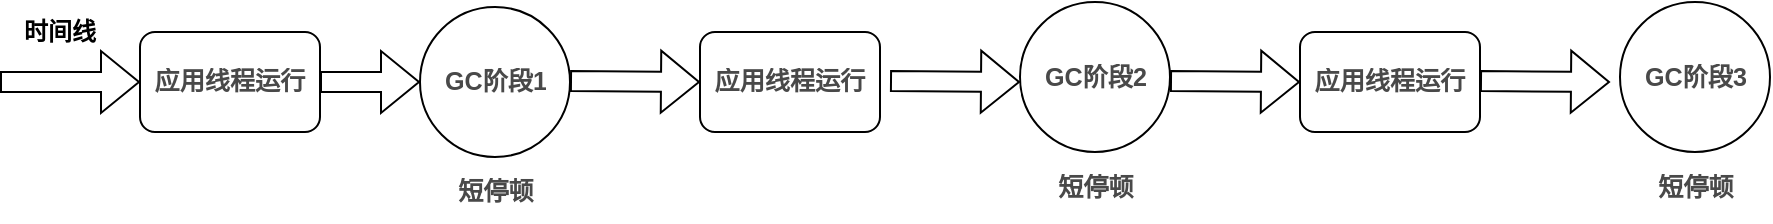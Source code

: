 <mxfile version="27.2.0">
  <diagram name="第 1 页" id="8PLq87wcv36vuOXrZxpp">
    <mxGraphModel dx="1025" dy="447" grid="1" gridSize="10" guides="1" tooltips="1" connect="1" arrows="1" fold="1" page="1" pageScale="1" pageWidth="827" pageHeight="1169" math="0" shadow="0">
      <root>
        <mxCell id="0" />
        <mxCell id="1" parent="0" />
        <mxCell id="Kq-eYMaamUYHUMV9ObHy-2" value="&lt;b&gt;时间线&lt;/b&gt;" style="text;strokeColor=none;align=center;fillColor=none;html=1;verticalAlign=middle;whiteSpace=wrap;rounded=0;" vertex="1" parent="1">
          <mxGeometry x="60" y="520" width="60" height="30" as="geometry" />
        </mxCell>
        <mxCell id="Kq-eYMaamUYHUMV9ObHy-4" value="" style="shape=flexArrow;endArrow=classic;html=1;rounded=0;" edge="1" parent="1" target="Kq-eYMaamUYHUMV9ObHy-3">
          <mxGeometry width="50" height="50" relative="1" as="geometry">
            <mxPoint x="60" y="560" as="sourcePoint" />
            <mxPoint x="980" y="560" as="targetPoint" />
          </mxGeometry>
        </mxCell>
        <mxCell id="Kq-eYMaamUYHUMV9ObHy-8" value="" style="shape=flexArrow;endArrow=classic;html=1;rounded=0;" edge="1" parent="1" source="Kq-eYMaamUYHUMV9ObHy-3" target="Kq-eYMaamUYHUMV9ObHy-6">
          <mxGeometry width="50" height="50" relative="1" as="geometry">
            <mxPoint x="220" y="560" as="sourcePoint" />
            <mxPoint x="980" y="560" as="targetPoint" />
          </mxGeometry>
        </mxCell>
        <mxCell id="Kq-eYMaamUYHUMV9ObHy-14" value="" style="group" vertex="1" connectable="0" parent="1">
          <mxGeometry x="130" y="535" width="90" height="50" as="geometry" />
        </mxCell>
        <mxCell id="Kq-eYMaamUYHUMV9ObHy-17" value="" style="group" vertex="1" connectable="0" parent="Kq-eYMaamUYHUMV9ObHy-14">
          <mxGeometry width="90" height="50" as="geometry" />
        </mxCell>
        <mxCell id="Kq-eYMaamUYHUMV9ObHy-3" value="" style="rounded=1;whiteSpace=wrap;html=1;" vertex="1" parent="Kq-eYMaamUYHUMV9ObHy-17">
          <mxGeometry width="90" height="50" as="geometry" />
        </mxCell>
        <mxCell id="Kq-eYMaamUYHUMV9ObHy-5" value="&lt;pre style=&quot;font-family: var(--ds-font-family-code); overflow: auto; padding: calc(var(--ds-md-zoom)*8px)calc(var(--ds-md-zoom)*12px); text-wrap: wrap; word-break: break-all; color: rgb(73, 73, 73); font-size: 12.573px; text-align: start; margin-top: 0px !important; margin-bottom: 0px !important;&quot;&gt;&lt;b&gt;应用线程运行&lt;/b&gt;&lt;/pre&gt;" style="text;strokeColor=none;align=center;fillColor=none;html=1;verticalAlign=middle;whiteSpace=wrap;rounded=0;" vertex="1" parent="Kq-eYMaamUYHUMV9ObHy-17">
          <mxGeometry x="5" y="10" width="80" height="30" as="geometry" />
        </mxCell>
        <mxCell id="Kq-eYMaamUYHUMV9ObHy-20" value="" style="group" vertex="1" connectable="0" parent="1">
          <mxGeometry x="410" y="535" width="90" height="50" as="geometry" />
        </mxCell>
        <mxCell id="Kq-eYMaamUYHUMV9ObHy-21" value="" style="group" vertex="1" connectable="0" parent="Kq-eYMaamUYHUMV9ObHy-20">
          <mxGeometry width="90" height="50" as="geometry" />
        </mxCell>
        <mxCell id="Kq-eYMaamUYHUMV9ObHy-22" value="" style="rounded=1;whiteSpace=wrap;html=1;" vertex="1" parent="Kq-eYMaamUYHUMV9ObHy-21">
          <mxGeometry width="90" height="50" as="geometry" />
        </mxCell>
        <mxCell id="Kq-eYMaamUYHUMV9ObHy-23" value="&lt;pre style=&quot;font-family: var(--ds-font-family-code); overflow: auto; padding: calc(var(--ds-md-zoom)*8px)calc(var(--ds-md-zoom)*12px); text-wrap: wrap; word-break: break-all; color: rgb(73, 73, 73); font-size: 12.573px; text-align: start; margin-top: 0px !important; margin-bottom: 0px !important;&quot;&gt;&lt;b&gt;应用线程运行&lt;/b&gt;&lt;/pre&gt;" style="text;strokeColor=none;align=center;fillColor=none;html=1;verticalAlign=middle;whiteSpace=wrap;rounded=0;" vertex="1" parent="Kq-eYMaamUYHUMV9ObHy-21">
          <mxGeometry x="5" y="10" width="80" height="30" as="geometry" />
        </mxCell>
        <mxCell id="Kq-eYMaamUYHUMV9ObHy-25" value="" style="group" vertex="1" connectable="0" parent="1">
          <mxGeometry x="270" y="522.5" width="75" height="107.5" as="geometry" />
        </mxCell>
        <mxCell id="Kq-eYMaamUYHUMV9ObHy-6" value="" style="ellipse;whiteSpace=wrap;html=1;aspect=fixed;" vertex="1" parent="Kq-eYMaamUYHUMV9ObHy-25">
          <mxGeometry width="75" height="75" as="geometry" />
        </mxCell>
        <mxCell id="Kq-eYMaamUYHUMV9ObHy-9" value="&lt;pre style=&quot;font-family: var(--ds-font-family-code); overflow: auto; padding: calc(var(--ds-md-zoom)*8px)calc(var(--ds-md-zoom)*12px); text-wrap: wrap; word-break: break-all; color: rgb(73, 73, 73); font-size: 12.573px; text-align: start; margin-top: 0px !important; margin-bottom: 0px !important;&quot;&gt;&lt;b&gt;GC阶段1&lt;/b&gt;&lt;/pre&gt;" style="text;strokeColor=none;align=center;fillColor=none;html=1;verticalAlign=middle;whiteSpace=wrap;rounded=0;" vertex="1" parent="Kq-eYMaamUYHUMV9ObHy-25">
          <mxGeometry x="7.5" y="22.5" width="60" height="30" as="geometry" />
        </mxCell>
        <mxCell id="Kq-eYMaamUYHUMV9ObHy-10" value="&lt;pre style=&quot;font-family: var(--ds-font-family-code); overflow: auto; padding: calc(var(--ds-md-zoom)*8px)calc(var(--ds-md-zoom)*12px); text-wrap: wrap; word-break: break-all; color: rgb(73, 73, 73); font-size: 12.573px; text-align: start; margin-top: 0px !important; margin-bottom: 0px !important;&quot;&gt;&lt;b&gt;短停顿&lt;/b&gt;&lt;/pre&gt;" style="text;strokeColor=none;align=center;fillColor=none;html=1;verticalAlign=middle;whiteSpace=wrap;rounded=0;" vertex="1" parent="Kq-eYMaamUYHUMV9ObHy-25">
          <mxGeometry x="7.5" y="77.5" width="60" height="30" as="geometry" />
        </mxCell>
        <mxCell id="Kq-eYMaamUYHUMV9ObHy-30" value="" style="group" vertex="1" connectable="0" parent="1">
          <mxGeometry x="570" y="520" width="75" height="107.5" as="geometry" />
        </mxCell>
        <mxCell id="Kq-eYMaamUYHUMV9ObHy-27" value="" style="ellipse;whiteSpace=wrap;html=1;aspect=fixed;" vertex="1" parent="Kq-eYMaamUYHUMV9ObHy-30">
          <mxGeometry width="75" height="75" as="geometry" />
        </mxCell>
        <mxCell id="Kq-eYMaamUYHUMV9ObHy-28" value="&lt;pre style=&quot;font-family: var(--ds-font-family-code); overflow: auto; padding: calc(var(--ds-md-zoom)*8px)calc(var(--ds-md-zoom)*12px); text-wrap: wrap; word-break: break-all; color: rgb(73, 73, 73); font-size: 12.573px; text-align: start; margin-top: 0px !important; margin-bottom: 0px !important;&quot;&gt;&lt;b&gt;GC阶段2&lt;/b&gt;&lt;/pre&gt;" style="text;strokeColor=none;align=center;fillColor=none;html=1;verticalAlign=middle;whiteSpace=wrap;rounded=0;" vertex="1" parent="Kq-eYMaamUYHUMV9ObHy-30">
          <mxGeometry x="7.5" y="22.5" width="60" height="30" as="geometry" />
        </mxCell>
        <mxCell id="Kq-eYMaamUYHUMV9ObHy-29" value="&lt;pre style=&quot;font-family: var(--ds-font-family-code); overflow: auto; padding: calc(var(--ds-md-zoom)*8px)calc(var(--ds-md-zoom)*12px); text-wrap: wrap; word-break: break-all; color: rgb(73, 73, 73); font-size: 12.573px; text-align: start; margin-top: 0px !important; margin-bottom: 0px !important;&quot;&gt;&lt;b&gt;短停顿&lt;/b&gt;&lt;/pre&gt;" style="text;strokeColor=none;align=center;fillColor=none;html=1;verticalAlign=middle;whiteSpace=wrap;rounded=0;" vertex="1" parent="Kq-eYMaamUYHUMV9ObHy-30">
          <mxGeometry x="7.5" y="77.5" width="60" height="30" as="geometry" />
        </mxCell>
        <mxCell id="Kq-eYMaamUYHUMV9ObHy-31" value="" style="group" vertex="1" connectable="0" parent="1">
          <mxGeometry x="710" y="535" width="90" height="50" as="geometry" />
        </mxCell>
        <mxCell id="Kq-eYMaamUYHUMV9ObHy-32" value="" style="group" vertex="1" connectable="0" parent="Kq-eYMaamUYHUMV9ObHy-31">
          <mxGeometry width="90" height="50" as="geometry" />
        </mxCell>
        <mxCell id="Kq-eYMaamUYHUMV9ObHy-33" value="" style="rounded=1;whiteSpace=wrap;html=1;" vertex="1" parent="Kq-eYMaamUYHUMV9ObHy-32">
          <mxGeometry width="90" height="50" as="geometry" />
        </mxCell>
        <mxCell id="Kq-eYMaamUYHUMV9ObHy-34" value="&lt;pre style=&quot;font-family: var(--ds-font-family-code); overflow: auto; padding: calc(var(--ds-md-zoom)*8px)calc(var(--ds-md-zoom)*12px); text-wrap: wrap; word-break: break-all; color: rgb(73, 73, 73); font-size: 12.573px; text-align: start; margin-top: 0px !important; margin-bottom: 0px !important;&quot;&gt;&lt;b&gt;应用线程运行&lt;/b&gt;&lt;/pre&gt;" style="text;strokeColor=none;align=center;fillColor=none;html=1;verticalAlign=middle;whiteSpace=wrap;rounded=0;" vertex="1" parent="Kq-eYMaamUYHUMV9ObHy-32">
          <mxGeometry x="5" y="10" width="80" height="30" as="geometry" />
        </mxCell>
        <mxCell id="Kq-eYMaamUYHUMV9ObHy-39" value="" style="group" vertex="1" connectable="0" parent="1">
          <mxGeometry x="870" y="520" width="75" height="107.5" as="geometry" />
        </mxCell>
        <mxCell id="Kq-eYMaamUYHUMV9ObHy-36" value="" style="ellipse;whiteSpace=wrap;html=1;aspect=fixed;" vertex="1" parent="Kq-eYMaamUYHUMV9ObHy-39">
          <mxGeometry width="75" height="75" as="geometry" />
        </mxCell>
        <mxCell id="Kq-eYMaamUYHUMV9ObHy-37" value="&lt;pre style=&quot;font-family: var(--ds-font-family-code); overflow: auto; padding: calc(var(--ds-md-zoom)*8px)calc(var(--ds-md-zoom)*12px); text-wrap: wrap; word-break: break-all; color: rgb(73, 73, 73); font-size: 12.573px; text-align: start; margin-top: 0px !important; margin-bottom: 0px !important;&quot;&gt;&lt;b&gt;GC阶段3&lt;/b&gt;&lt;/pre&gt;" style="text;strokeColor=none;align=center;fillColor=none;html=1;verticalAlign=middle;whiteSpace=wrap;rounded=0;" vertex="1" parent="Kq-eYMaamUYHUMV9ObHy-39">
          <mxGeometry x="7.5" y="22.5" width="60" height="30" as="geometry" />
        </mxCell>
        <mxCell id="Kq-eYMaamUYHUMV9ObHy-38" value="&lt;pre style=&quot;font-family: var(--ds-font-family-code); overflow: auto; padding: calc(var(--ds-md-zoom)*8px)calc(var(--ds-md-zoom)*12px); text-wrap: wrap; word-break: break-all; color: rgb(73, 73, 73); font-size: 12.573px; text-align: start; margin-top: 0px !important; margin-bottom: 0px !important;&quot;&gt;&lt;b&gt;短停顿&lt;/b&gt;&lt;/pre&gt;" style="text;strokeColor=none;align=center;fillColor=none;html=1;verticalAlign=middle;whiteSpace=wrap;rounded=0;" vertex="1" parent="Kq-eYMaamUYHUMV9ObHy-39">
          <mxGeometry x="7.5" y="77.5" width="60" height="30" as="geometry" />
        </mxCell>
        <mxCell id="Kq-eYMaamUYHUMV9ObHy-41" value="" style="shape=flexArrow;endArrow=classic;html=1;rounded=0;" edge="1" parent="1">
          <mxGeometry width="50" height="50" relative="1" as="geometry">
            <mxPoint x="345" y="559.5" as="sourcePoint" />
            <mxPoint x="410" y="560" as="targetPoint" />
          </mxGeometry>
        </mxCell>
        <mxCell id="Kq-eYMaamUYHUMV9ObHy-45" value="" style="shape=flexArrow;endArrow=classic;html=1;rounded=0;" edge="1" parent="1">
          <mxGeometry width="50" height="50" relative="1" as="geometry">
            <mxPoint x="505" y="559.5" as="sourcePoint" />
            <mxPoint x="570" y="560" as="targetPoint" />
          </mxGeometry>
        </mxCell>
        <mxCell id="Kq-eYMaamUYHUMV9ObHy-46" value="" style="shape=flexArrow;endArrow=classic;html=1;rounded=0;" edge="1" parent="1">
          <mxGeometry width="50" height="50" relative="1" as="geometry">
            <mxPoint x="645" y="559.5" as="sourcePoint" />
            <mxPoint x="710" y="560" as="targetPoint" />
          </mxGeometry>
        </mxCell>
        <mxCell id="Kq-eYMaamUYHUMV9ObHy-47" value="" style="shape=flexArrow;endArrow=classic;html=1;rounded=0;" edge="1" parent="1">
          <mxGeometry width="50" height="50" relative="1" as="geometry">
            <mxPoint x="800" y="559.5" as="sourcePoint" />
            <mxPoint x="865" y="560" as="targetPoint" />
          </mxGeometry>
        </mxCell>
      </root>
    </mxGraphModel>
  </diagram>
</mxfile>
